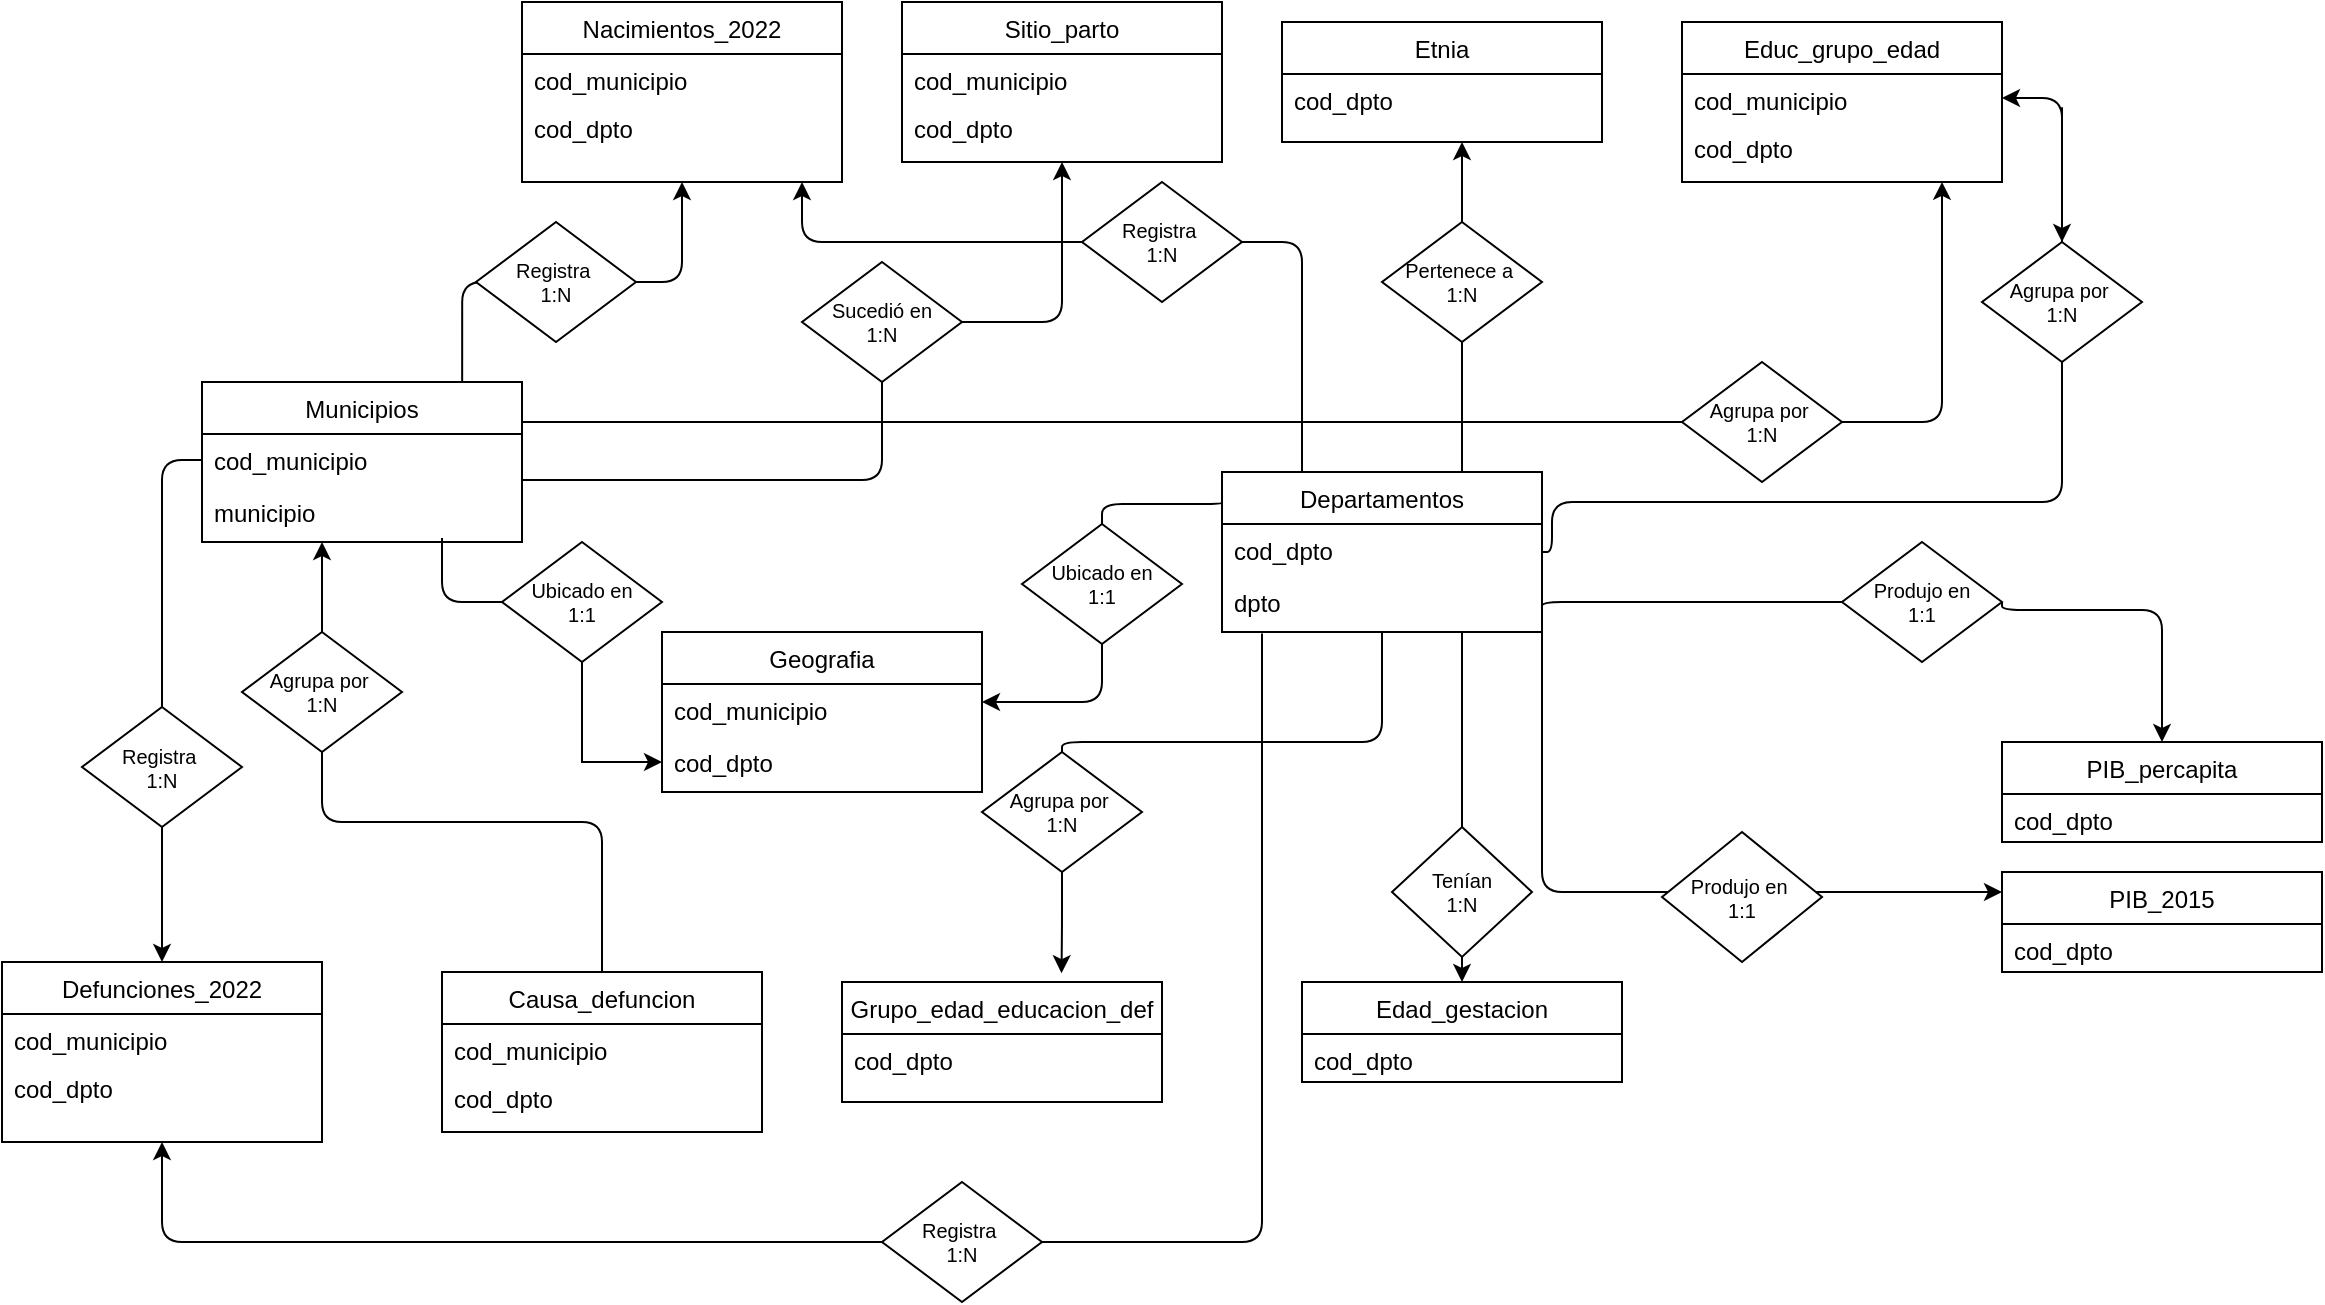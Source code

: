 <mxfile version="23.1.2" type="device">
  <diagram id="C5RBs43oDa-KdzZeNtuy" name="Page-1">
    <mxGraphModel dx="2062" dy="727" grid="1" gridSize="10" guides="1" tooltips="1" connect="1" arrows="1" fold="1" page="1" pageScale="1" pageWidth="827" pageHeight="1169" math="0" shadow="0">
      <root>
        <mxCell id="WIyWlLk6GJQsqaUBKTNV-0" />
        <mxCell id="WIyWlLk6GJQsqaUBKTNV-1" parent="WIyWlLk6GJQsqaUBKTNV-0" />
        <mxCell id="q3lk3f_6NWyYknvXHmoW-109" style="edgeStyle=orthogonalEdgeStyle;rounded=1;orthogonalLoop=1;jettySize=auto;html=1;curved=0;startArrow=classic;startFill=1;endArrow=none;endFill=0;" edge="1" parent="WIyWlLk6GJQsqaUBKTNV-1" source="q3lk3f_6NWyYknvXHmoW-126" target="zkfFHV4jXpPFQw0GAbJ--17">
          <mxGeometry relative="1" as="geometry">
            <Array as="points">
              <mxPoint x="300" y="98" />
              <mxPoint x="300" y="300" />
              <mxPoint x="45" y="300" />
              <mxPoint x="45" y="325" />
            </Array>
          </mxGeometry>
        </mxCell>
        <mxCell id="zkfFHV4jXpPFQw0GAbJ--0" value="Municipios" style="swimlane;fontStyle=0;align=center;verticalAlign=top;childLayout=stackLayout;horizontal=1;startSize=26;horizontalStack=0;resizeParent=1;resizeLast=0;collapsible=1;marginBottom=0;rounded=0;shadow=0;strokeWidth=1;" parent="WIyWlLk6GJQsqaUBKTNV-1" vertex="1">
          <mxGeometry x="-630" y="240" width="160" height="80" as="geometry">
            <mxRectangle x="230" y="140" width="160" height="26" as="alternateBounds" />
          </mxGeometry>
        </mxCell>
        <mxCell id="zkfFHV4jXpPFQw0GAbJ--1" value="cod_municipio" style="text;align=left;verticalAlign=top;spacingLeft=4;spacingRight=4;overflow=hidden;rotatable=0;points=[[0,0.5],[1,0.5]];portConstraint=eastwest;" parent="zkfFHV4jXpPFQw0GAbJ--0" vertex="1">
          <mxGeometry y="26" width="160" height="26" as="geometry" />
        </mxCell>
        <mxCell id="q3lk3f_6NWyYknvXHmoW-10" value="municipio" style="text;align=left;verticalAlign=top;spacingLeft=4;spacingRight=4;overflow=hidden;rotatable=0;points=[[0,0.5],[1,0.5]];portConstraint=eastwest;" vertex="1" parent="zkfFHV4jXpPFQw0GAbJ--0">
          <mxGeometry y="52" width="160" height="26" as="geometry" />
        </mxCell>
        <mxCell id="zkfFHV4jXpPFQw0GAbJ--17" value="Departamentos" style="swimlane;fontStyle=0;align=center;verticalAlign=top;childLayout=stackLayout;horizontal=1;startSize=26;horizontalStack=0;resizeParent=1;resizeLast=0;collapsible=1;marginBottom=0;rounded=0;shadow=0;strokeWidth=1;" parent="WIyWlLk6GJQsqaUBKTNV-1" vertex="1">
          <mxGeometry x="-120" y="285" width="160" height="80" as="geometry">
            <mxRectangle x="550" y="140" width="160" height="26" as="alternateBounds" />
          </mxGeometry>
        </mxCell>
        <mxCell id="zkfFHV4jXpPFQw0GAbJ--18" value="cod_dpto" style="text;align=left;verticalAlign=top;spacingLeft=4;spacingRight=4;overflow=hidden;rotatable=0;points=[[0,0.5],[1,0.5]];portConstraint=eastwest;" parent="zkfFHV4jXpPFQw0GAbJ--17" vertex="1">
          <mxGeometry y="26" width="160" height="26" as="geometry" />
        </mxCell>
        <mxCell id="q3lk3f_6NWyYknvXHmoW-11" value="dpto&#xa;" style="text;align=left;verticalAlign=top;spacingLeft=4;spacingRight=4;overflow=hidden;rotatable=0;points=[[0,0.5],[1,0.5]];portConstraint=eastwest;" vertex="1" parent="zkfFHV4jXpPFQw0GAbJ--17">
          <mxGeometry y="52" width="160" height="26" as="geometry" />
        </mxCell>
        <mxCell id="q3lk3f_6NWyYknvXHmoW-106" style="edgeStyle=orthogonalEdgeStyle;rounded=1;orthogonalLoop=1;jettySize=auto;html=1;entryX=0.25;entryY=0;entryDx=0;entryDy=0;endArrow=none;endFill=0;startArrow=none;startFill=0;curved=0;" edge="1" parent="WIyWlLk6GJQsqaUBKTNV-1" source="q3lk3f_6NWyYknvXHmoW-140" target="zkfFHV4jXpPFQw0GAbJ--17">
          <mxGeometry relative="1" as="geometry">
            <Array as="points">
              <mxPoint x="-80" y="170" />
            </Array>
          </mxGeometry>
        </mxCell>
        <mxCell id="q3lk3f_6NWyYknvXHmoW-12" value="Nacimientos_2022" style="swimlane;fontStyle=0;align=center;verticalAlign=top;childLayout=stackLayout;horizontal=1;startSize=26;horizontalStack=0;resizeParent=1;resizeLast=0;collapsible=1;marginBottom=0;rounded=0;shadow=0;strokeWidth=1;" vertex="1" parent="WIyWlLk6GJQsqaUBKTNV-1">
          <mxGeometry x="-470" y="50" width="160" height="90" as="geometry">
            <mxRectangle x="550" y="140" width="160" height="26" as="alternateBounds" />
          </mxGeometry>
        </mxCell>
        <mxCell id="q3lk3f_6NWyYknvXHmoW-13" value="cod_municipio" style="text;align=left;verticalAlign=top;spacingLeft=4;spacingRight=4;overflow=hidden;rotatable=0;points=[[0,0.5],[1,0.5]];portConstraint=eastwest;" vertex="1" parent="q3lk3f_6NWyYknvXHmoW-12">
          <mxGeometry y="26" width="160" height="24" as="geometry" />
        </mxCell>
        <mxCell id="q3lk3f_6NWyYknvXHmoW-22" value="cod_dpto" style="text;align=left;verticalAlign=top;spacingLeft=4;spacingRight=4;overflow=hidden;rotatable=0;points=[[0,0.5],[1,0.5]];portConstraint=eastwest;" vertex="1" parent="q3lk3f_6NWyYknvXHmoW-12">
          <mxGeometry y="50" width="160" height="24" as="geometry" />
        </mxCell>
        <mxCell id="q3lk3f_6NWyYknvXHmoW-105" style="edgeStyle=orthogonalEdgeStyle;rounded=1;orthogonalLoop=1;jettySize=auto;html=1;entryX=1;entryY=0.5;entryDx=0;entryDy=0;curved=0;endArrow=none;endFill=0;startArrow=none;startFill=0;" edge="1" parent="WIyWlLk6GJQsqaUBKTNV-1" source="q3lk3f_6NWyYknvXHmoW-153">
          <mxGeometry relative="1" as="geometry">
            <mxPoint x="-280" y="100" as="sourcePoint" />
            <mxPoint x="-470" y="289" as="targetPoint" />
            <Array as="points">
              <mxPoint x="-290" y="289" />
            </Array>
          </mxGeometry>
        </mxCell>
        <mxCell id="q3lk3f_6NWyYknvXHmoW-27" value="Sitio_parto" style="swimlane;fontStyle=0;align=center;verticalAlign=top;childLayout=stackLayout;horizontal=1;startSize=26;horizontalStack=0;resizeParent=1;resizeLast=0;collapsible=1;marginBottom=0;rounded=0;shadow=0;strokeWidth=1;" vertex="1" parent="WIyWlLk6GJQsqaUBKTNV-1">
          <mxGeometry x="-280" y="50" width="160" height="80" as="geometry">
            <mxRectangle x="550" y="140" width="160" height="26" as="alternateBounds" />
          </mxGeometry>
        </mxCell>
        <mxCell id="q3lk3f_6NWyYknvXHmoW-28" value="cod_municipio" style="text;align=left;verticalAlign=top;spacingLeft=4;spacingRight=4;overflow=hidden;rotatable=0;points=[[0,0.5],[1,0.5]];portConstraint=eastwest;" vertex="1" parent="q3lk3f_6NWyYknvXHmoW-27">
          <mxGeometry y="26" width="160" height="24" as="geometry" />
        </mxCell>
        <mxCell id="q3lk3f_6NWyYknvXHmoW-35" value="cod_dpto" style="text;align=left;verticalAlign=top;spacingLeft=4;spacingRight=4;overflow=hidden;rotatable=0;points=[[0,0.5],[1,0.5]];portConstraint=eastwest;" vertex="1" parent="q3lk3f_6NWyYknvXHmoW-27">
          <mxGeometry y="50" width="160" height="24" as="geometry" />
        </mxCell>
        <mxCell id="q3lk3f_6NWyYknvXHmoW-32" value="Etnia" style="swimlane;fontStyle=0;align=center;verticalAlign=top;childLayout=stackLayout;horizontal=1;startSize=26;horizontalStack=0;resizeParent=1;resizeLast=0;collapsible=1;marginBottom=0;rounded=0;shadow=0;strokeWidth=1;" vertex="1" parent="WIyWlLk6GJQsqaUBKTNV-1">
          <mxGeometry x="-90" y="60" width="160" height="60" as="geometry">
            <mxRectangle x="550" y="140" width="160" height="26" as="alternateBounds" />
          </mxGeometry>
        </mxCell>
        <mxCell id="q3lk3f_6NWyYknvXHmoW-33" value="cod_dpto" style="text;align=left;verticalAlign=top;spacingLeft=4;spacingRight=4;overflow=hidden;rotatable=0;points=[[0,0.5],[1,0.5]];portConstraint=eastwest;" vertex="1" parent="q3lk3f_6NWyYknvXHmoW-32">
          <mxGeometry y="26" width="160" height="24" as="geometry" />
        </mxCell>
        <mxCell id="q3lk3f_6NWyYknvXHmoW-108" style="edgeStyle=orthogonalEdgeStyle;rounded=1;orthogonalLoop=1;jettySize=auto;html=1;entryX=1;entryY=0.25;entryDx=0;entryDy=0;curved=0;startArrow=classic;startFill=1;endArrow=none;endFill=0;" edge="1" parent="WIyWlLk6GJQsqaUBKTNV-1" target="zkfFHV4jXpPFQw0GAbJ--0">
          <mxGeometry relative="1" as="geometry">
            <mxPoint x="240" y="139.94" as="sourcePoint" />
            <mxPoint x="-540" y="239.94" as="targetPoint" />
            <Array as="points">
              <mxPoint x="240" y="260" />
            </Array>
          </mxGeometry>
        </mxCell>
        <mxCell id="q3lk3f_6NWyYknvXHmoW-37" value="Educ_grupo_edad" style="swimlane;fontStyle=0;align=center;verticalAlign=top;childLayout=stackLayout;horizontal=1;startSize=26;horizontalStack=0;resizeParent=1;resizeLast=0;collapsible=1;marginBottom=0;rounded=0;shadow=0;strokeWidth=1;" vertex="1" parent="WIyWlLk6GJQsqaUBKTNV-1">
          <mxGeometry x="110" y="60" width="160" height="80" as="geometry">
            <mxRectangle x="550" y="140" width="160" height="26" as="alternateBounds" />
          </mxGeometry>
        </mxCell>
        <mxCell id="q3lk3f_6NWyYknvXHmoW-38" value="cod_municipio" style="text;align=left;verticalAlign=top;spacingLeft=4;spacingRight=4;overflow=hidden;rotatable=0;points=[[0,0.5],[1,0.5]];portConstraint=eastwest;" vertex="1" parent="q3lk3f_6NWyYknvXHmoW-37">
          <mxGeometry y="26" width="160" height="24" as="geometry" />
        </mxCell>
        <mxCell id="q3lk3f_6NWyYknvXHmoW-39" value="cod_dpto" style="text;align=left;verticalAlign=top;spacingLeft=4;spacingRight=4;overflow=hidden;rotatable=0;points=[[0,0.5],[1,0.5]];portConstraint=eastwest;" vertex="1" parent="q3lk3f_6NWyYknvXHmoW-37">
          <mxGeometry y="50" width="160" height="24" as="geometry" />
        </mxCell>
        <mxCell id="q3lk3f_6NWyYknvXHmoW-110" style="edgeStyle=orthogonalEdgeStyle;rounded=1;orthogonalLoop=1;jettySize=auto;html=1;entryX=0;entryY=0.5;entryDx=0;entryDy=0;endArrow=none;endFill=0;startArrow=classic;startFill=1;curved=0;" edge="1" parent="WIyWlLk6GJQsqaUBKTNV-1" source="q3lk3f_6NWyYknvXHmoW-53" target="zkfFHV4jXpPFQw0GAbJ--1">
          <mxGeometry relative="1" as="geometry" />
        </mxCell>
        <mxCell id="q3lk3f_6NWyYknvXHmoW-53" value="Defunciones_2022" style="swimlane;fontStyle=0;align=center;verticalAlign=top;childLayout=stackLayout;horizontal=1;startSize=26;horizontalStack=0;resizeParent=1;resizeLast=0;collapsible=1;marginBottom=0;rounded=0;shadow=0;strokeWidth=1;" vertex="1" parent="WIyWlLk6GJQsqaUBKTNV-1">
          <mxGeometry x="-730" y="530" width="160" height="90" as="geometry">
            <mxRectangle x="550" y="140" width="160" height="26" as="alternateBounds" />
          </mxGeometry>
        </mxCell>
        <mxCell id="q3lk3f_6NWyYknvXHmoW-54" value="cod_municipio" style="text;align=left;verticalAlign=top;spacingLeft=4;spacingRight=4;overflow=hidden;rotatable=0;points=[[0,0.5],[1,0.5]];portConstraint=eastwest;" vertex="1" parent="q3lk3f_6NWyYknvXHmoW-53">
          <mxGeometry y="26" width="160" height="24" as="geometry" />
        </mxCell>
        <mxCell id="q3lk3f_6NWyYknvXHmoW-55" value="cod_dpto" style="text;align=left;verticalAlign=top;spacingLeft=4;spacingRight=4;overflow=hidden;rotatable=0;points=[[0,0.5],[1,0.5]];portConstraint=eastwest;" vertex="1" parent="q3lk3f_6NWyYknvXHmoW-53">
          <mxGeometry y="50" width="160" height="24" as="geometry" />
        </mxCell>
        <mxCell id="q3lk3f_6NWyYknvXHmoW-61" value="Grupo_edad_educacion_def" style="swimlane;fontStyle=0;align=center;verticalAlign=top;childLayout=stackLayout;horizontal=1;startSize=26;horizontalStack=0;resizeParent=1;resizeLast=0;collapsible=1;marginBottom=0;rounded=0;shadow=0;strokeWidth=1;" vertex="1" parent="WIyWlLk6GJQsqaUBKTNV-1">
          <mxGeometry x="-310" y="540" width="160" height="60" as="geometry">
            <mxRectangle x="550" y="140" width="160" height="26" as="alternateBounds" />
          </mxGeometry>
        </mxCell>
        <mxCell id="q3lk3f_6NWyYknvXHmoW-63" value="cod_dpto" style="text;align=left;verticalAlign=top;spacingLeft=4;spacingRight=4;overflow=hidden;rotatable=0;points=[[0,0.5],[1,0.5]];portConstraint=eastwest;" vertex="1" parent="q3lk3f_6NWyYknvXHmoW-61">
          <mxGeometry y="26" width="160" height="24" as="geometry" />
        </mxCell>
        <mxCell id="q3lk3f_6NWyYknvXHmoW-64" value="Causa_defuncion" style="swimlane;fontStyle=0;align=center;verticalAlign=top;childLayout=stackLayout;horizontal=1;startSize=26;horizontalStack=0;resizeParent=1;resizeLast=0;collapsible=1;marginBottom=0;rounded=0;shadow=0;strokeWidth=1;" vertex="1" parent="WIyWlLk6GJQsqaUBKTNV-1">
          <mxGeometry x="-510" y="535" width="160" height="80" as="geometry">
            <mxRectangle x="550" y="140" width="160" height="26" as="alternateBounds" />
          </mxGeometry>
        </mxCell>
        <mxCell id="q3lk3f_6NWyYknvXHmoW-65" value="cod_municipio" style="text;align=left;verticalAlign=top;spacingLeft=4;spacingRight=4;overflow=hidden;rotatable=0;points=[[0,0.5],[1,0.5]];portConstraint=eastwest;" vertex="1" parent="q3lk3f_6NWyYknvXHmoW-64">
          <mxGeometry y="26" width="160" height="24" as="geometry" />
        </mxCell>
        <mxCell id="q3lk3f_6NWyYknvXHmoW-66" value="cod_dpto" style="text;align=left;verticalAlign=top;spacingLeft=4;spacingRight=4;overflow=hidden;rotatable=0;points=[[0,0.5],[1,0.5]];portConstraint=eastwest;" vertex="1" parent="q3lk3f_6NWyYknvXHmoW-64">
          <mxGeometry y="50" width="160" height="24" as="geometry" />
        </mxCell>
        <mxCell id="q3lk3f_6NWyYknvXHmoW-113" style="edgeStyle=orthogonalEdgeStyle;rounded=0;orthogonalLoop=1;jettySize=auto;html=1;entryX=0.75;entryY=1;entryDx=0;entryDy=0;startArrow=classic;startFill=1;endArrow=none;endFill=0;" edge="1" parent="WIyWlLk6GJQsqaUBKTNV-1" source="q3lk3f_6NWyYknvXHmoW-67" target="zkfFHV4jXpPFQw0GAbJ--17">
          <mxGeometry relative="1" as="geometry" />
        </mxCell>
        <mxCell id="q3lk3f_6NWyYknvXHmoW-67" value="Edad_gestacion" style="swimlane;fontStyle=0;align=center;verticalAlign=top;childLayout=stackLayout;horizontal=1;startSize=26;horizontalStack=0;resizeParent=1;resizeLast=0;collapsible=1;marginBottom=0;rounded=0;shadow=0;strokeWidth=1;" vertex="1" parent="WIyWlLk6GJQsqaUBKTNV-1">
          <mxGeometry x="-80" y="540" width="160" height="50" as="geometry">
            <mxRectangle x="550" y="140" width="160" height="26" as="alternateBounds" />
          </mxGeometry>
        </mxCell>
        <mxCell id="q3lk3f_6NWyYknvXHmoW-69" value="cod_dpto" style="text;align=left;verticalAlign=top;spacingLeft=4;spacingRight=4;overflow=hidden;rotatable=0;points=[[0,0.5],[1,0.5]];portConstraint=eastwest;" vertex="1" parent="q3lk3f_6NWyYknvXHmoW-67">
          <mxGeometry y="26" width="160" height="24" as="geometry" />
        </mxCell>
        <mxCell id="q3lk3f_6NWyYknvXHmoW-115" style="edgeStyle=orthogonalEdgeStyle;rounded=1;orthogonalLoop=1;jettySize=auto;html=1;curved=0;startArrow=classic;startFill=1;endArrow=none;endFill=0;" edge="1" parent="WIyWlLk6GJQsqaUBKTNV-1" source="q3lk3f_6NWyYknvXHmoW-88" target="zkfFHV4jXpPFQw0GAbJ--17">
          <mxGeometry relative="1" as="geometry">
            <Array as="points">
              <mxPoint x="40" y="495" />
            </Array>
          </mxGeometry>
        </mxCell>
        <mxCell id="q3lk3f_6NWyYknvXHmoW-88" value="PIB_2015" style="swimlane;fontStyle=0;align=center;verticalAlign=top;childLayout=stackLayout;horizontal=1;startSize=26;horizontalStack=0;resizeParent=1;resizeLast=0;collapsible=1;marginBottom=0;rounded=0;shadow=0;strokeWidth=1;" vertex="1" parent="WIyWlLk6GJQsqaUBKTNV-1">
          <mxGeometry x="270" y="485" width="160" height="50" as="geometry">
            <mxRectangle x="550" y="140" width="160" height="26" as="alternateBounds" />
          </mxGeometry>
        </mxCell>
        <mxCell id="q3lk3f_6NWyYknvXHmoW-89" value="cod_dpto" style="text;align=left;verticalAlign=top;spacingLeft=4;spacingRight=4;overflow=hidden;rotatable=0;points=[[0,0.5],[1,0.5]];portConstraint=eastwest;" vertex="1" parent="q3lk3f_6NWyYknvXHmoW-88">
          <mxGeometry y="26" width="160" height="24" as="geometry" />
        </mxCell>
        <mxCell id="q3lk3f_6NWyYknvXHmoW-117" style="edgeStyle=orthogonalEdgeStyle;rounded=1;orthogonalLoop=1;jettySize=auto;html=1;entryX=1;entryY=0.5;entryDx=0;entryDy=0;exitX=0;exitY=0.5;exitDx=0;exitDy=0;curved=0;startArrow=none;startFill=0;endArrow=none;endFill=0;" edge="1" parent="WIyWlLk6GJQsqaUBKTNV-1" source="q3lk3f_6NWyYknvXHmoW-127">
          <mxGeometry relative="1" as="geometry">
            <mxPoint x="350" y="449.94" as="sourcePoint" />
            <mxPoint x="40" y="353.94" as="targetPoint" />
            <Array as="points">
              <mxPoint x="40" y="350" />
            </Array>
          </mxGeometry>
        </mxCell>
        <mxCell id="q3lk3f_6NWyYknvXHmoW-90" value="PIB_percapita" style="swimlane;fontStyle=0;align=center;verticalAlign=top;childLayout=stackLayout;horizontal=1;startSize=26;horizontalStack=0;resizeParent=1;resizeLast=0;collapsible=1;marginBottom=0;rounded=0;shadow=0;strokeWidth=1;" vertex="1" parent="WIyWlLk6GJQsqaUBKTNV-1">
          <mxGeometry x="270" y="420" width="160" height="50" as="geometry">
            <mxRectangle x="550" y="140" width="160" height="26" as="alternateBounds" />
          </mxGeometry>
        </mxCell>
        <mxCell id="q3lk3f_6NWyYknvXHmoW-91" value="cod_dpto" style="text;align=left;verticalAlign=top;spacingLeft=4;spacingRight=4;overflow=hidden;rotatable=0;points=[[0,0.5],[1,0.5]];portConstraint=eastwest;" vertex="1" parent="q3lk3f_6NWyYknvXHmoW-90">
          <mxGeometry y="26" width="160" height="24" as="geometry" />
        </mxCell>
        <mxCell id="q3lk3f_6NWyYknvXHmoW-104" style="edgeStyle=orthogonalEdgeStyle;rounded=1;orthogonalLoop=1;jettySize=auto;html=1;entryX=0.813;entryY=0;entryDx=0;entryDy=0;entryPerimeter=0;endArrow=none;endFill=0;startArrow=classic;startFill=1;curved=0;" edge="1" parent="WIyWlLk6GJQsqaUBKTNV-1" source="q3lk3f_6NWyYknvXHmoW-12" target="zkfFHV4jXpPFQw0GAbJ--0">
          <mxGeometry relative="1" as="geometry" />
        </mxCell>
        <mxCell id="q3lk3f_6NWyYknvXHmoW-111" style="edgeStyle=orthogonalEdgeStyle;rounded=1;orthogonalLoop=1;jettySize=auto;html=1;entryX=0.375;entryY=1.077;entryDx=0;entryDy=0;entryPerimeter=0;curved=0;" edge="1" parent="WIyWlLk6GJQsqaUBKTNV-1" source="q3lk3f_6NWyYknvXHmoW-64" target="q3lk3f_6NWyYknvXHmoW-10">
          <mxGeometry relative="1" as="geometry">
            <Array as="points">
              <mxPoint x="-430" y="460" />
              <mxPoint x="-570" y="460" />
            </Array>
          </mxGeometry>
        </mxCell>
        <mxCell id="q3lk3f_6NWyYknvXHmoW-112" style="edgeStyle=orthogonalEdgeStyle;rounded=1;orthogonalLoop=1;jettySize=auto;html=1;entryX=0.5;entryY=1;entryDx=0;entryDy=0;exitX=0.5;exitY=0;exitDx=0;exitDy=0;curved=0;startArrow=none;startFill=0;endArrow=none;endFill=0;" edge="1" parent="WIyWlLk6GJQsqaUBKTNV-1" source="q3lk3f_6NWyYknvXHmoW-134" target="zkfFHV4jXpPFQw0GAbJ--17">
          <mxGeometry relative="1" as="geometry">
            <mxPoint x="-230" y="530" as="sourcePoint" />
            <Array as="points">
              <mxPoint x="-40" y="420" />
            </Array>
          </mxGeometry>
        </mxCell>
        <mxCell id="q3lk3f_6NWyYknvXHmoW-118" style="edgeStyle=orthogonalEdgeStyle;rounded=1;orthogonalLoop=1;jettySize=auto;html=1;entryX=0.125;entryY=1.104;entryDx=0;entryDy=0;entryPerimeter=0;curved=0;endArrow=none;endFill=0;startArrow=classic;startFill=1;" edge="1" parent="WIyWlLk6GJQsqaUBKTNV-1" source="q3lk3f_6NWyYknvXHmoW-53" target="q3lk3f_6NWyYknvXHmoW-11">
          <mxGeometry relative="1" as="geometry">
            <mxPoint x="-80" y="370" as="targetPoint" />
            <Array as="points">
              <mxPoint x="-650" y="670" />
              <mxPoint x="-100" y="670" />
            </Array>
          </mxGeometry>
        </mxCell>
        <mxCell id="q3lk3f_6NWyYknvXHmoW-119" value="Geografia" style="swimlane;fontStyle=0;align=center;verticalAlign=top;childLayout=stackLayout;horizontal=1;startSize=26;horizontalStack=0;resizeParent=1;resizeLast=0;collapsible=1;marginBottom=0;rounded=0;shadow=0;strokeWidth=1;" vertex="1" parent="WIyWlLk6GJQsqaUBKTNV-1">
          <mxGeometry x="-400" y="365" width="160" height="80" as="geometry">
            <mxRectangle x="230" y="140" width="160" height="26" as="alternateBounds" />
          </mxGeometry>
        </mxCell>
        <mxCell id="q3lk3f_6NWyYknvXHmoW-120" value="cod_municipio" style="text;align=left;verticalAlign=top;spacingLeft=4;spacingRight=4;overflow=hidden;rotatable=0;points=[[0,0.5],[1,0.5]];portConstraint=eastwest;" vertex="1" parent="q3lk3f_6NWyYknvXHmoW-119">
          <mxGeometry y="26" width="160" height="26" as="geometry" />
        </mxCell>
        <mxCell id="q3lk3f_6NWyYknvXHmoW-121" value="cod_dpto" style="text;align=left;verticalAlign=top;spacingLeft=4;spacingRight=4;overflow=hidden;rotatable=0;points=[[0,0.5],[1,0.5]];portConstraint=eastwest;" vertex="1" parent="q3lk3f_6NWyYknvXHmoW-119">
          <mxGeometry y="52" width="160" height="26" as="geometry" />
        </mxCell>
        <mxCell id="q3lk3f_6NWyYknvXHmoW-124" style="edgeStyle=orthogonalEdgeStyle;rounded=1;orthogonalLoop=1;jettySize=auto;html=1;endArrow=classic;endFill=1;startArrow=none;startFill=0;curved=0;" edge="1" parent="WIyWlLk6GJQsqaUBKTNV-1" source="q3lk3f_6NWyYknvXHmoW-158">
          <mxGeometry relative="1" as="geometry">
            <mxPoint x="-120" y="300" as="sourcePoint" />
            <mxPoint x="-240" y="400" as="targetPoint" />
            <Array as="points">
              <mxPoint x="-180" y="400" />
              <mxPoint x="-240" y="400" />
            </Array>
          </mxGeometry>
        </mxCell>
        <mxCell id="q3lk3f_6NWyYknvXHmoW-125" style="edgeStyle=orthogonalEdgeStyle;rounded=0;orthogonalLoop=1;jettySize=auto;html=1;entryX=0;entryY=0.5;entryDx=0;entryDy=0;" edge="1" parent="WIyWlLk6GJQsqaUBKTNV-1" source="q3lk3f_6NWyYknvXHmoW-156" target="q3lk3f_6NWyYknvXHmoW-121">
          <mxGeometry relative="1" as="geometry" />
        </mxCell>
        <mxCell id="q3lk3f_6NWyYknvXHmoW-128" value="Produjo en&amp;nbsp;&lt;br&gt;1:1" style="rhombus;whiteSpace=wrap;html=1;fontSize=10;" vertex="1" parent="WIyWlLk6GJQsqaUBKTNV-1">
          <mxGeometry x="100" y="465" width="80" height="65" as="geometry" />
        </mxCell>
        <mxCell id="q3lk3f_6NWyYknvXHmoW-129" value="Tenían&lt;br&gt;1:N" style="rhombus;whiteSpace=wrap;html=1;fontSize=10;" vertex="1" parent="WIyWlLk6GJQsqaUBKTNV-1">
          <mxGeometry x="-35" y="462.5" width="70" height="65" as="geometry" />
        </mxCell>
        <mxCell id="q3lk3f_6NWyYknvXHmoW-131" value="" style="edgeStyle=orthogonalEdgeStyle;rounded=1;orthogonalLoop=1;jettySize=auto;html=1;curved=0;startArrow=classic;startFill=1;endArrow=none;endFill=0;" edge="1" parent="WIyWlLk6GJQsqaUBKTNV-1" source="q3lk3f_6NWyYknvXHmoW-38" target="q3lk3f_6NWyYknvXHmoW-126">
          <mxGeometry relative="1" as="geometry">
            <mxPoint x="270" y="98" as="sourcePoint" />
            <mxPoint x="40" y="325" as="targetPoint" />
            <Array as="points" />
          </mxGeometry>
        </mxCell>
        <mxCell id="q3lk3f_6NWyYknvXHmoW-126" value="Agrupa por&amp;nbsp;&lt;br&gt;1:N" style="rhombus;whiteSpace=wrap;html=1;fontSize=10;" vertex="1" parent="WIyWlLk6GJQsqaUBKTNV-1">
          <mxGeometry x="260" y="170" width="80" height="60" as="geometry" />
        </mxCell>
        <mxCell id="q3lk3f_6NWyYknvXHmoW-132" value="" style="edgeStyle=orthogonalEdgeStyle;rounded=1;orthogonalLoop=1;jettySize=auto;html=1;entryX=1;entryY=0.5;entryDx=0;entryDy=0;exitX=0.5;exitY=0;exitDx=0;exitDy=0;curved=0;startArrow=classic;startFill=1;endArrow=none;endFill=0;" edge="1" parent="WIyWlLk6GJQsqaUBKTNV-1" source="q3lk3f_6NWyYknvXHmoW-90" target="q3lk3f_6NWyYknvXHmoW-127">
          <mxGeometry relative="1" as="geometry">
            <mxPoint x="350" y="420" as="sourcePoint" />
            <mxPoint x="40" y="353.94" as="targetPoint" />
            <Array as="points">
              <mxPoint x="350" y="354" />
            </Array>
          </mxGeometry>
        </mxCell>
        <mxCell id="q3lk3f_6NWyYknvXHmoW-127" value="Produjo en&lt;br&gt;1:1" style="rhombus;whiteSpace=wrap;html=1;fontSize=10;" vertex="1" parent="WIyWlLk6GJQsqaUBKTNV-1">
          <mxGeometry x="190" y="320" width="80" height="60" as="geometry" />
        </mxCell>
        <mxCell id="q3lk3f_6NWyYknvXHmoW-133" value="Agrupa por&amp;nbsp;&lt;br&gt;1:N" style="rhombus;whiteSpace=wrap;html=1;fontSize=10;" vertex="1" parent="WIyWlLk6GJQsqaUBKTNV-1">
          <mxGeometry x="110" y="230" width="80" height="60" as="geometry" />
        </mxCell>
        <mxCell id="q3lk3f_6NWyYknvXHmoW-134" value="Agrupa por&amp;nbsp;&lt;br&gt;1:N" style="rhombus;whiteSpace=wrap;html=1;fontSize=10;" vertex="1" parent="WIyWlLk6GJQsqaUBKTNV-1">
          <mxGeometry x="-240" y="425" width="80" height="60" as="geometry" />
        </mxCell>
        <mxCell id="q3lk3f_6NWyYknvXHmoW-137" style="edgeStyle=orthogonalEdgeStyle;rounded=1;orthogonalLoop=1;jettySize=auto;html=1;entryX=0.686;entryY=-0.073;entryDx=0;entryDy=0;entryPerimeter=0;curved=0;" edge="1" parent="WIyWlLk6GJQsqaUBKTNV-1" source="q3lk3f_6NWyYknvXHmoW-134" target="q3lk3f_6NWyYknvXHmoW-61">
          <mxGeometry relative="1" as="geometry" />
        </mxCell>
        <mxCell id="q3lk3f_6NWyYknvXHmoW-139" value="Registra&amp;nbsp;&lt;br&gt;1:N" style="rhombus;whiteSpace=wrap;html=1;fontSize=10;" vertex="1" parent="WIyWlLk6GJQsqaUBKTNV-1">
          <mxGeometry x="-290" y="640" width="80" height="60" as="geometry" />
        </mxCell>
        <mxCell id="q3lk3f_6NWyYknvXHmoW-145" style="edgeStyle=orthogonalEdgeStyle;rounded=1;orthogonalLoop=1;jettySize=auto;html=1;curved=0;" edge="1" parent="WIyWlLk6GJQsqaUBKTNV-1" source="q3lk3f_6NWyYknvXHmoW-141">
          <mxGeometry relative="1" as="geometry">
            <mxPoint y="120" as="targetPoint" />
          </mxGeometry>
        </mxCell>
        <mxCell id="q3lk3f_6NWyYknvXHmoW-146" style="edgeStyle=orthogonalEdgeStyle;rounded=1;orthogonalLoop=1;jettySize=auto;html=1;entryX=0.75;entryY=0;entryDx=0;entryDy=0;curved=0;endArrow=none;endFill=0;" edge="1" parent="WIyWlLk6GJQsqaUBKTNV-1" source="q3lk3f_6NWyYknvXHmoW-141" target="zkfFHV4jXpPFQw0GAbJ--17">
          <mxGeometry relative="1" as="geometry" />
        </mxCell>
        <mxCell id="q3lk3f_6NWyYknvXHmoW-141" value="Pertenece a&amp;nbsp;&lt;br&gt;1:N" style="rhombus;whiteSpace=wrap;html=1;fontSize=10;" vertex="1" parent="WIyWlLk6GJQsqaUBKTNV-1">
          <mxGeometry x="-40" y="160" width="80" height="60" as="geometry" />
        </mxCell>
        <mxCell id="q3lk3f_6NWyYknvXHmoW-147" value="Agrupa por&amp;nbsp;&lt;br&gt;1:N" style="rhombus;whiteSpace=wrap;html=1;fontSize=10;" vertex="1" parent="WIyWlLk6GJQsqaUBKTNV-1">
          <mxGeometry x="-610" y="365" width="80" height="60" as="geometry" />
        </mxCell>
        <mxCell id="q3lk3f_6NWyYknvXHmoW-148" value="Registra&amp;nbsp;&lt;br&gt;1:N" style="rhombus;whiteSpace=wrap;html=1;fontSize=10;" vertex="1" parent="WIyWlLk6GJQsqaUBKTNV-1">
          <mxGeometry x="-690" y="402.5" width="80" height="60" as="geometry" />
        </mxCell>
        <mxCell id="q3lk3f_6NWyYknvXHmoW-149" value="Registra&amp;nbsp;&lt;br&gt;1:N" style="rhombus;whiteSpace=wrap;html=1;fontSize=10;" vertex="1" parent="WIyWlLk6GJQsqaUBKTNV-1">
          <mxGeometry x="-493" y="160" width="80" height="60" as="geometry" />
        </mxCell>
        <mxCell id="q3lk3f_6NWyYknvXHmoW-152" value="" style="edgeStyle=orthogonalEdgeStyle;rounded=1;orthogonalLoop=1;jettySize=auto;html=1;entryX=0.25;entryY=0;entryDx=0;entryDy=0;endArrow=none;endFill=0;startArrow=classic;startFill=1;curved=0;" edge="1" parent="WIyWlLk6GJQsqaUBKTNV-1" source="q3lk3f_6NWyYknvXHmoW-12" target="q3lk3f_6NWyYknvXHmoW-140">
          <mxGeometry relative="1" as="geometry">
            <mxPoint x="-330" y="140" as="sourcePoint" />
            <mxPoint x="-80" y="285" as="targetPoint" />
            <Array as="points">
              <mxPoint x="-330" y="170" />
            </Array>
          </mxGeometry>
        </mxCell>
        <mxCell id="q3lk3f_6NWyYknvXHmoW-140" value="Registra&amp;nbsp;&lt;br&gt;1:N" style="rhombus;whiteSpace=wrap;html=1;fontSize=10;" vertex="1" parent="WIyWlLk6GJQsqaUBKTNV-1">
          <mxGeometry x="-190" y="140" width="80" height="60" as="geometry" />
        </mxCell>
        <mxCell id="q3lk3f_6NWyYknvXHmoW-154" value="" style="edgeStyle=orthogonalEdgeStyle;rounded=1;orthogonalLoop=1;jettySize=auto;html=1;entryX=1;entryY=0.5;entryDx=0;entryDy=0;curved=0;endArrow=none;endFill=0;startArrow=classic;startFill=1;exitX=0.5;exitY=1;exitDx=0;exitDy=0;" edge="1" parent="WIyWlLk6GJQsqaUBKTNV-1" source="q3lk3f_6NWyYknvXHmoW-27" target="q3lk3f_6NWyYknvXHmoW-153">
          <mxGeometry relative="1" as="geometry">
            <mxPoint x="-280" y="100" as="sourcePoint" />
            <mxPoint x="-470" y="289" as="targetPoint" />
            <Array as="points" />
          </mxGeometry>
        </mxCell>
        <mxCell id="q3lk3f_6NWyYknvXHmoW-153" value="Sucedió en&lt;br&gt;1:N" style="rhombus;whiteSpace=wrap;html=1;fontSize=10;" vertex="1" parent="WIyWlLk6GJQsqaUBKTNV-1">
          <mxGeometry x="-330" y="180" width="80" height="60" as="geometry" />
        </mxCell>
        <mxCell id="q3lk3f_6NWyYknvXHmoW-157" value="" style="edgeStyle=orthogonalEdgeStyle;rounded=1;orthogonalLoop=1;jettySize=auto;html=1;entryX=0;entryY=0.5;entryDx=0;entryDy=0;curved=0;endArrow=none;endFill=0;" edge="1" parent="WIyWlLk6GJQsqaUBKTNV-1" source="q3lk3f_6NWyYknvXHmoW-10" target="q3lk3f_6NWyYknvXHmoW-156">
          <mxGeometry relative="1" as="geometry">
            <mxPoint x="-470" y="305" as="sourcePoint" />
            <mxPoint x="-400" y="430" as="targetPoint" />
            <Array as="points">
              <mxPoint x="-510" y="350" />
            </Array>
          </mxGeometry>
        </mxCell>
        <mxCell id="q3lk3f_6NWyYknvXHmoW-156" value="Ubicado en&lt;br&gt;1:1" style="rhombus;whiteSpace=wrap;html=1;fontSize=10;" vertex="1" parent="WIyWlLk6GJQsqaUBKTNV-1">
          <mxGeometry x="-480" y="320" width="80" height="60" as="geometry" />
        </mxCell>
        <mxCell id="q3lk3f_6NWyYknvXHmoW-159" value="" style="edgeStyle=orthogonalEdgeStyle;rounded=1;orthogonalLoop=1;jettySize=auto;html=1;entryX=0.5;entryY=0;entryDx=0;entryDy=0;curved=0;endArrow=none;endFill=0;" edge="1" parent="WIyWlLk6GJQsqaUBKTNV-1" target="q3lk3f_6NWyYknvXHmoW-158">
          <mxGeometry relative="1" as="geometry">
            <mxPoint x="-120" y="300" as="sourcePoint" />
            <mxPoint x="-240" y="365" as="targetPoint" />
            <Array as="points">
              <mxPoint x="-120" y="301" />
              <mxPoint x="-180" y="301" />
            </Array>
          </mxGeometry>
        </mxCell>
        <mxCell id="q3lk3f_6NWyYknvXHmoW-158" value="Ubicado en&lt;br&gt;1:1" style="rhombus;whiteSpace=wrap;html=1;fontSize=10;" vertex="1" parent="WIyWlLk6GJQsqaUBKTNV-1">
          <mxGeometry x="-220" y="311" width="80" height="60" as="geometry" />
        </mxCell>
      </root>
    </mxGraphModel>
  </diagram>
</mxfile>
